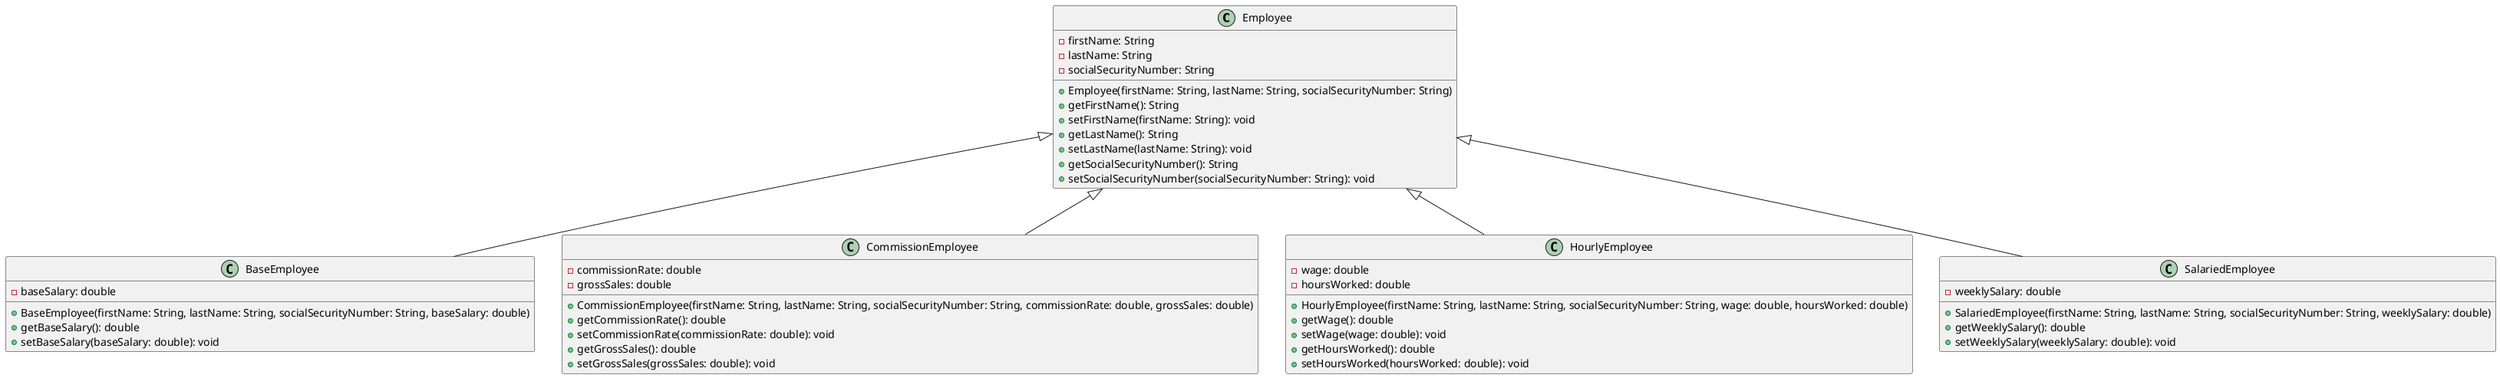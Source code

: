 @startuml

class Employee {
    - firstName: String
    - lastName: String
    - socialSecurityNumber: String
    + Employee(firstName: String, lastName: String, socialSecurityNumber: String)
    + getFirstName(): String
    + setFirstName(firstName: String): void
    + getLastName(): String
    + setLastName(lastName: String): void
    + getSocialSecurityNumber(): String
    + setSocialSecurityNumber(socialSecurityNumber: String): void
}

class BaseEmployee {
    - baseSalary: double
    + BaseEmployee(firstName: String, lastName: String, socialSecurityNumber: String, baseSalary: double)
    + getBaseSalary(): double
    + setBaseSalary(baseSalary: double): void
}

class CommissionEmployee {
    - commissionRate: double
    - grossSales: double
    + CommissionEmployee(firstName: String, lastName: String, socialSecurityNumber: String, commissionRate: double, grossSales: double)
    + getCommissionRate(): double
    + setCommissionRate(commissionRate: double): void
    + getGrossSales(): double
    + setGrossSales(grossSales: double): void
}

class HourlyEmployee {
    - wage: double
    - hoursWorked: double
    + HourlyEmployee(firstName: String, lastName: String, socialSecurityNumber: String, wage: double, hoursWorked: double)
    + getWage(): double
    + setWage(wage: double): void
    + getHoursWorked(): double
    + setHoursWorked(hoursWorked: double): void
}

class SalariedEmployee {
    - weeklySalary: double
    + SalariedEmployee(firstName: String, lastName: String, socialSecurityNumber: String, weeklySalary: double)
    + getWeeklySalary(): double
    + setWeeklySalary(weeklySalary: double): void
}

Employee <|-- BaseEmployee
Employee <|-- CommissionEmployee
Employee <|-- HourlyEmployee
Employee <|-- SalariedEmployee

@enduml

